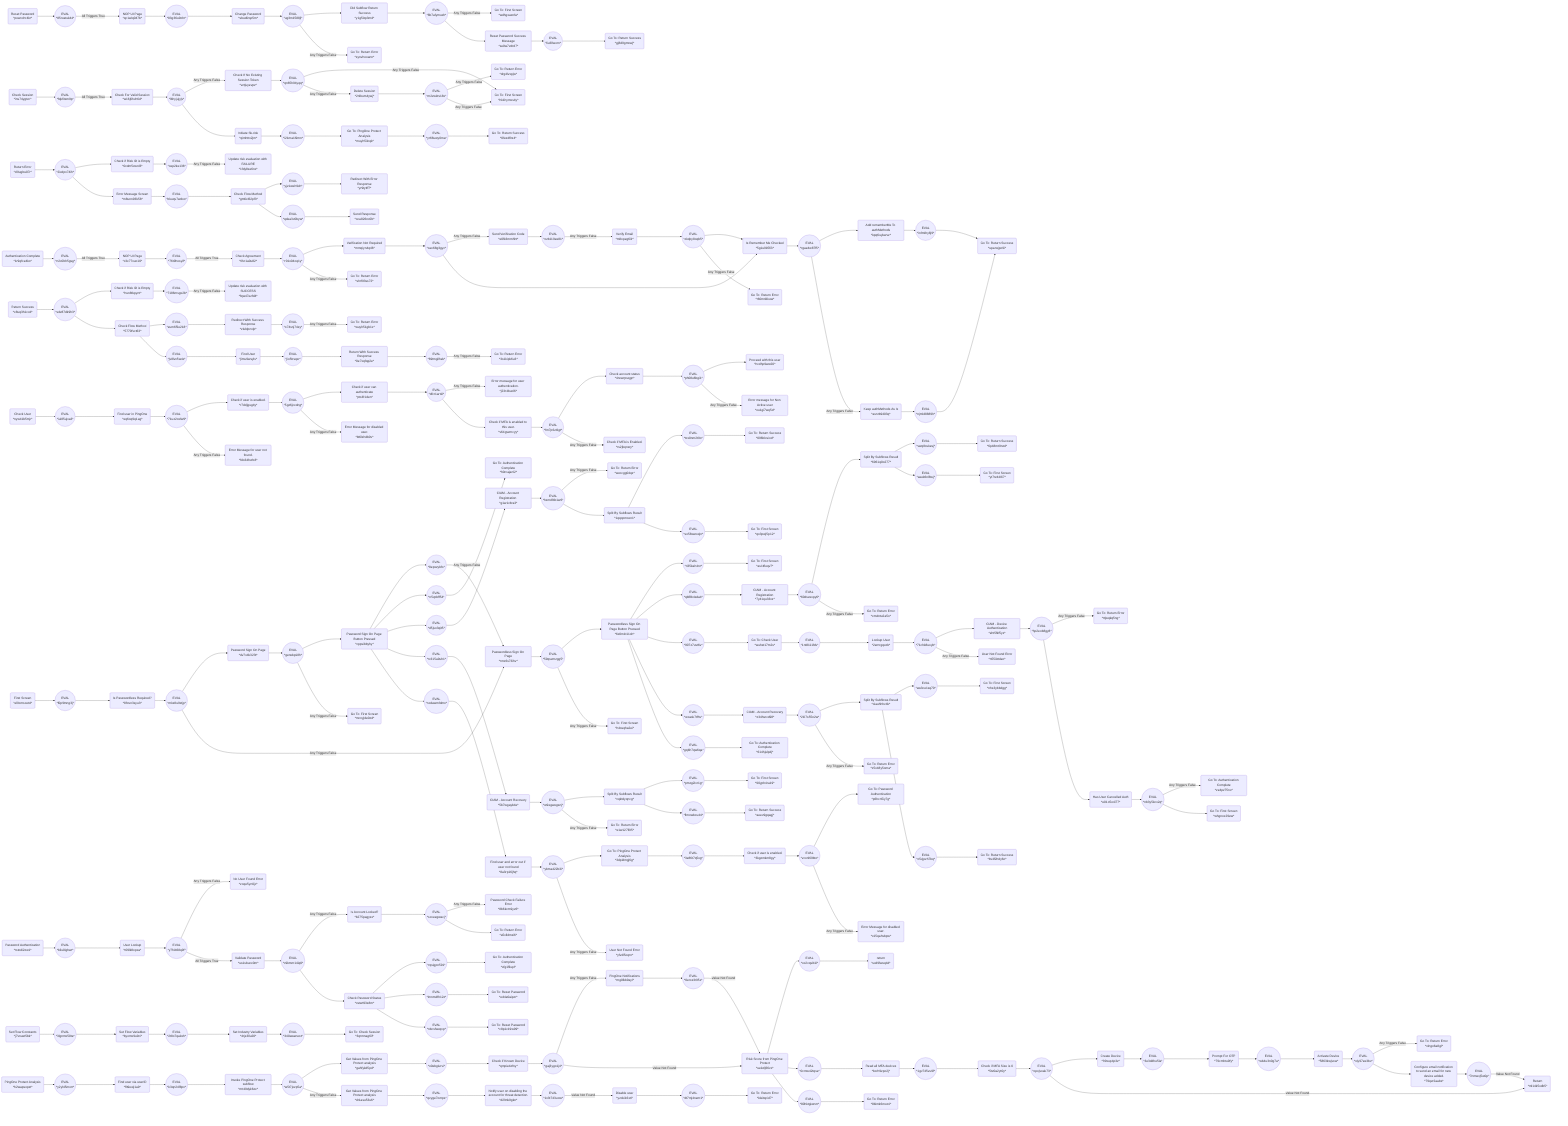 flowchart LR
    i21ma1l9mn(("EVAL<br>*i21ma1l9mn*")) --> muyh5iinqk("Go To: PingOne Protect Analysis<br>*muyh5iinqk*")
    mkz8u9xtjp(("EVAL<br>*mkz8u9xtjp*")) --> dv7x4k323t("Password Sign On Page<br>*dv7x4k323t*")
    0cmw42tqse(("EVAL<br>*0cmw42tqse*")) --> bcrh9zpo2j("Read all MFA devices<br>*bcrh9zpo2j*")
    hun8tkpynt("Check if Risk ID is Empty<br>*hun8tkpynt*") --> 7186msgx2b(("EVAL<br>*7186msgx2b*"))
    1gv745vu9f(("EVAL<br>*1gv745vu9f*")) --> 5tz0a2yt0y("Check if MFA Size is 0<br>*5tz0a2yt0y*")
    7186msgx2b(("EVAL<br>*7186msgx2b*")) -- Any Triggers False --> fqw47ezfd4("Update risk evaluation with SUCCESS<br>*fqw47ezfd4*")
    0cdm5xwnl3("Check if Risk ID is Empty<br>*0cdm5xwnl3*") --> oep2ke136(("EVAL<br>*oep2ke136*"))
    sdz87dk9h3(("EVAL<br>*sdz87dk9h3*")) --> hun8tkpynt("Check if Risk ID is Empty<br>*hun8tkpynt*")
    2ixdpv74ih(("EVAL<br>*2ixdpv74ih*")) --> 0cdm5xwnl3("Check if Risk ID is Empty<br>*0cdm5xwnl3*")
    ybma422b3i(("EVAL<br>*ybma422b3i*")) --> 3dpidmgj6g("Go To: PingOne Protect Analysis<br>*3dpidmgj6g*")
    8a3rp16jhq("Find user and error out if user not found<br>*8a3rp16jhq*") --> ybma422b3i(("EVAL<br>*ybma422b3i*"))
    eq6oq9q1ag("Find user in PingOne<br>*eq6oq9q1ag*") --> 71uz2oxfw9(("EVAL<br>*71uz2oxfw9*"))
    5gz6jcxdng(("EVAL<br>*5gz6jcxdng*")) --> ptslfr1den("Check if user can authenticate<br>*ptslfr1den*")
    rmx6s73ihv("Passwordless Sign On Page<br>*rmx6s73ihv*") --> 59qszmzgg5(("EVAL<br>*59qszmzgg5*"))
    71uz2oxfw9(("EVAL<br>*71uz2oxfw9*")) --> r7ddjgug4y("Check if user is enabled.<br>*r7ddjgug4y*")
    ph08u6bgi1(("EVAL<br>*ph08u6bgi1*")) --> hcdhp9ww20("Proceed with this user<br>*hcdhp9ww20*")
    dv7x4k323t("Password Sign On Page<br>*dv7x4k323t*") --> gersdqsi8h(("EVAL<br>*gersdqsi8h*"))
    ptslfr1den("Check if user can authenticate<br>*ptslfr1den*") --> dfcr1art1l(("EVAL<br>*dfcr1art1l*"))
    dfcr1art1l(("EVAL<br>*dfcr1art1l*")) -- Any Triggers False --> j23r4buol6("Error message for user authentication.<br>*j23r4buol6*")
    4rjs3llu20("Set Industry Variables<br>*4rjs3llu20*") --> 340awenest(("EVAL<br>*340awenest*"))
    sdz87dk9h3(("EVAL<br>*sdz87dk9h3*")) --> 5770fvct63("Check Flow Method<br>*5770fvct63*")
    2ixdpv74ih(("EVAL<br>*2ixdpv74ih*")) --> m8unn93k58("Error Message Screen<br>*m8unn93k58*")
    m8unn93k58("Error Message Screen<br>*m8unn93k58*") --> bkuqv7wdoo(("EVAL<br>*bkuqv7wdoo*"))
    gm6xl62pf3("Check Flow Method<br>*gm6xl62pf3*") --> yjz1weh9xh(("EVAL<br>*yjz1weh9xh*"))
    cl9ugbu07r("Return Error<br>*cl9ugbu07r*") --> 2ixdpv74ih(("EVAL<br>*2ixdpv74ih*"))
    jv8lvv5w4x(("EVAL<br>*jv8lvv5w4x*")) --> jimu9wsyls("Find User<br>*jimu9wsyls*")
    5770fvct63("Check Flow Method<br>*5770fvct63*") --> eum65le218(("EVAL<br>*eum65le218*"))
    asnrb9403q("Keep authMethods As Is<br>*asnrb9403q*") --> njmld8889h(("EVAL<br>*njmld8889h*"))
    qdea3v0byw(("EVAL<br>*qdea3v0byw*")) --> oca826nc0b("Send Response<br>*oca826nc0b*")
    yjz1weh9xh(("EVAL<br>*yjz1weh9xh*")) --> yr9tytff7("Redirect With Error Response<br>*yr9tytff7*")
    j7vnuet5bk("Set Flow Constants<br>*j7vnuet5bk*") --> 3lgnmx50te(("EVAL<br>*3lgnmx50te*"))
    bkuqv7wdoo(("EVAL<br>*bkuqv7wdoo*")) --> gm6xl62pf3("Check Flow Method<br>*gm6xl62pf3*")
    cppsibbyhy("Password Sign On Page Button Pressed<br>*cppsibbyhy*") --> 8epxzybfo(("EVAL<br>*8epxzybfo*"))
    jimu9wsyls("Find User<br>*jimu9wsyls*") --> jio5trsqxr(("EVAL<br>*jio5trsqxr*"))
    eum65le218(("EVAL<br>*eum65le218*")) --> zlublpnvlp("Redirect With Success Response<br>*zlublpnvlp*")
    5770fvct63("Check Flow Method<br>*5770fvct63*") --> jv8lvv5w4x(("EVAL<br>*jv8lvv5w4x*"))
    jio5trsqxr(("EVAL<br>*jio5trsqxr*")) --> 0e7xqfqq2e("Return With Success Response<br>*0e7xqfqq2e*")
    wcask7tfhv(("EVAL<br>*wcask7tfhv*")) --> z34hsrcd98("CIAM - Account Recovery <br>*z34hsrcd98*")
    m2zwktv18x(("EVAL<br>*m2zwktv18x*")) -- Any Triggers False --> drg4lvxpjw("Go To: Return Error<br>*drg4lvxpjw*")
    ins74ygtvc("Check Session<br>*ins74ygtvc*") --> fqkfitsm9p(("EVAL<br>*fqkfitsm9p*"))
    fqkfitsm9p(("EVAL<br>*fqkfitsm9p*")) -- All Triggers True --> w16j6hvh6d("Check For Valid Session<br>*w16j6hvh6d*")
    zkdpy8oqb5(("EVAL<br>*zkdpy8oqb5*")) --> 5g1u9k5fi3("Is Remember Me Checked<br>*5g1u9k5fi3*")
    cppsibbyhy("Password Sign On Page Button Pressed<br>*cppsibbyhy*") --> n5vpbff54(("EVAL<br>*n5vpbff54*"))
    hp2eob8gy8(("EVAL<br>*hp2eob8gy8*")) -- Any Triggers False --> rtjwqkq5ng("Go To: Return Error<br>*rtjwqkq5ng*")
    aeek6nl8wj(("EVAL<br>*aeek6nl8wj*")) --> yt7rz448i7("Go To: First Screen<br>*yt7rz448i7*")
    85rxatuk44(("EVAL<br>*85rxatuk44*")) -- All Triggers True --> qc1wiq047b("NOP UI Page<br>*qc1wiq047b*")
    g1w1cltra3("CIAM - Account Registration <br>*g1w1cltra3*") --> hzmdf4b1w6(("EVAL<br>*hzmdf4b1w6*"))
    60dszexpy6(("EVAL<br>*60dszexpy6*")) --> 6961q0o277("Split By Subflows Result<br>*6961q0o277*")
    qc1wiq047b("NOP UI Page<br>*qc1wiq047b*") --> 83g36u9ohr(("EVAL<br>*83g36u9ohr*"))
    83g36u9ohr(("EVAL<br>*83g36u9ohr*")) --> sbudfzsp5m("Change Password<br>*sbudfzsp5m*")
    sbudfzsp5m("Change Password<br>*sbudfzsp5m*") --> ug3m1588jl(("EVAL<br>*ug3m1588jl*"))
    ug3m1588jl(("EVAL<br>*ug3m1588jl*")) --> y1g5lzp3md("Did Subflow Return Success<br>*y1g5lzp3md*")
    8b7afymuxh(("EVAL<br>*8b7afymuxh*")) -- Any Triggers False --> wdhgxaxnfa("Go To: First Screen<br>*wdhgxaxnfa*")
    ug3m1588jl(("EVAL<br>*ug3m1588jl*")) -- Any Triggers False --> synvhooann("Go To: Return Error<br>*synvhooann*")
    8b7afymuxh(("EVAL<br>*8b7afymuxh*")) --> se0w7zdrd7("Reset Password Success Message<br>*se0w7zdrd7*")
    y1g5lzp3md("Did Subflow Return Success<br>*y1g5lzp3md*") --> 8b7afymuxh(("EVAL<br>*8b7afymuxh*"))
    cao68g3gyc(("EVAL<br>*cao68g3gyc*")) -- Any Triggers False --> e0fk3mmhht("Send Verification Code<br>*e0fk3mmhht*")
    zkdpy8oqb5(("EVAL<br>*zkdpy8oqb5*")) -- Any Triggers False --> r60mrklkuw("Go To: Return Error<br>*r60mrklkuw*")
    n2c0bh5gsg(("EVAL<br>*n2c0bh5gsg*")) -- All Triggers True --> c3x77vuo10("NOP UI Page<br>*c3x77vuo10*")
    ozb119ee81(("EVAL<br>*ozb119ee81*")) -- Any Triggers False --> m8opeg6ilr("Verify Email<br>*m8opeg6ilr*")
    hp2eob8gy8(("EVAL<br>*hp2eob8gy8*")) --> e01o5o4i77("Has User Cancelled Auth<br>*e01o5o4i77*")
    c3x77vuo10("NOP UI Page<br>*c3x77vuo10*") --> 76t9hosyif(("EVAL<br>*76t9hosyif*"))
    pmzg2ixr1g(("EVAL<br>*pmzg2ixr1g*")) --> 90yph4ra19("Go To: First Screen<br>*90yph4ra19*")
    flmowbcu44(("EVAL<br>*flmowbcu44*")) --> aeev9gqagj("Go To: Return Success<br>*aeev9gqagj*")
    w9egwegsnj(("EVAL<br>*w9egwegsnj*")) --> cqktdyqncg("Split By Subflows Result<br>*cqktdyqncg*")
    gqbh7qw6qa(("EVAL<br>*gqbh7qw6qa*")) --> 614hjulpdj("Go To: Authentication Complete<br>*614hjulpdj*")
    nb3y5kcx2q(("EVAL<br>*nb3y5kcx2q*")) -- Any Triggers False --> ze4pz75nx("Go To: Authentication Complete<br>*ze4pz75nx*")
    b275pagysx("Is Account Locked?<br>*b275pagysx*") --> scxeegwacj(("EVAL<br>*scxeegwacj*"))
    c9kmm14iq0(("EVAL<br>*c9kmm14iq0*")) -- Any Triggers False --> b275pagysx("Is Account Locked?<br>*b275pagysx*")
    yr66uwy0ma(("EVAL<br>*yr66uwy0ma*")) --> 0fezdflrz4("Go To: Return Success<br>*0fezdflrz4*")
    76t9hosyif(("EVAL<br>*76t9hosyif*")) -- All Triggers True --> frkr1a0u82("Check Agreement<br>*frkr1a0u82*")
    scxeegwacj(("EVAL<br>*scxeegwacj*")) -- Any Triggers False --> 8b6kcm9yz6("Password Check Failure Error<br>*8b6kcm9yz6*")
    hzmdf4b1w6(("EVAL<br>*hzmdf4b1w6*")) -- Any Triggers False --> wxocgg04qz("Go To: Return Error<br>*wxocgg04qz*")
    1qqopmsxn1("Split By Subflows Result<br>*1qqopmsxn1*") --> tcx0nm2t9o(("EVAL<br>*tcx0nm2t9o*"))
    1qqopmsxn1("Split By Subflows Result<br>*1qqopmsxn1*") --> so58xwowjn(("EVAL<br>*so58xwowjn*"))
    tcx0nm2t9o(("EVAL<br>*tcx0nm2t9o*")) --> 096blcsiod("Go To: Return Success<br>*096blcsiod*")
    so58xwowjn(("EVAL<br>*so58xwowjn*")) --> qo3pwj5p12("Go To: First Screen<br>*qo3pwj5p12*")
    qbf8b4sda4(("EVAL<br>*qbf8b4sda4*")) --> 7y41qu33vz("CIAM - Account Registration<br>*7y41qu33vz*")
    hzmdf4b1w6(("EVAL<br>*hzmdf4b1w6*")) --> 1qqopmsxn1("Split By Subflows Result<br>*1qqopmsxn1*")
    n5vpbff54(("EVAL<br>*n5vpbff54*")) --> h0rcajanl2("Go To: Authentication Complete<br>*h0rcajanl2*")
    lbhyjujyjv(("EVAL<br>*lbhyjujyjv*")) -- Any Triggers False --> vztjuyevpz("Check If No Existing Session Token<br>*vztjuyevpz*")
    d5jso3qit5(("EVAL<br>*d5jso3qit5*")) --> g1w1cltra3("CIAM - Account Registration <br>*g1w1cltra3*")
    cppsibbyhy("Password Sign On Page Button Pressed<br>*cppsibbyhy*") --> d5jso3qit5(("EVAL<br>*d5jso3qit5*"))
    2nlbum4ywj("Delete Session<br>*2nlbum4ywj*") --> m2zwktv18x(("EVAL<br>*m2zwktv18x*"))
    m2zwktv18x(("EVAL<br>*m2zwktv18x*")) -- Any Triggers False --> hk1hymxs4y("Go To: First Screen<br>*hk1hymxs4y*")
    qn65h94yqq(("EVAL<br>*qn65h94yqq*")) -- Any Triggers False --> hk1hymxs4y("Go To: First Screen<br>*hk1hymxs4y*")
    vztjuyevpz("Check If No Existing Session Token<br>*vztjuyevpz*") --> qn65h94yqq(("EVAL<br>*qn65h94yqq*"))
    qn65h94yqq(("EVAL<br>*qn65h94yqq*")) -- Any Triggers False --> 2nlbum4ywj("Delete Session<br>*2nlbum4ywj*")
    zlublpnvlp("Redirect With Success Response<br>*zlublpnvlp*") --> o74snj74sy(("EVAL<br>*o74snj74sy*"))
    3lgnmx50te(("EVAL<br>*3lgnmx50te*")) --> byomx9u9ci("Set Flow Variables<br>*byomx9u9ci*")
    oiauhhhv4k("Split By Subflows Result<br>*oiauhhhv4k*") --> aw3ce1sq70(("EVAL<br>*aw3ce1sq70*"))
    21l7s55n2w(("EVAL<br>*21l7s55n2w*")) --> oiauhhhv4k("Split By Subflows Result<br>*oiauhhhv4k*")
    aw3ce1sq70(("EVAL<br>*aw3ce1sq70*")) --> nhs3ybbdgg("Go To: First Screen<br>*nhs3ybbdgg*")
    60dszexpy6(("EVAL<br>*60dszexpy6*")) -- Any Triggers False --> xmdntu2a5o("Go To: Return Error<br>*xmdntu2a5o*")
    3dpidmgj6g("Go To: PingOne Protect Analysis<br>*3dpidmgj6g*") --> 3e86t7q5xg(("EVAL<br>*3e86t7q5xg*"))
    ri35kah4nr(("EVAL<br>*ri35kah4nr*")) --> as1tfleqv7("Go To: First Screen<br>*as1tfleqv7*")
    6961q0o277("Split By Subflows Result<br>*6961q0o277*") --> vwq8svkesj(("EVAL<br>*vwq8svkesj*"))
    6x0m1t11oh("Passwordless Sign On Page Button Pressed<br>*6x0m1t11oh*") --> ri35kah4nr(("EVAL<br>*ri35kah4nr*"))
    mkz8u9xtjp(("EVAL<br>*mkz8u9xtjp*")) -- Any Triggers False --> rmx6s73ihv("Passwordless Sign On Page<br>*rmx6s73ihv*")
    rc315a9uh1(("EVAL<br>*rc315a9uh1*")) --> 5b7wgayb4e("CIAM - Account Recovery <br>*5b7wgayb4e*")
    oiauhhhv4k("Split By Subflows Result<br>*oiauhhhv4k*") --> o5vjpzh7bq(("EVAL<br>*o5vjpzh7bq*"))
    o5vjpzh7bq(("EVAL<br>*o5vjpzh7bq*")) --> bv4f2hdy6o("Go To: Return Success<br>*bv4f2hdy6o*")
    1nt8111fdv(("EVAL<br>*1nt8111fdv*")) --> 2ernrgqxzb("Lookup User<br>*2ernrgqxzb*")
    6x0m1t11oh("Passwordless Sign On Page Button Pressed<br>*6x0m1t11oh*") --> qbf8b4sda4(("EVAL<br>*qbf8b4sda4*"))
    se0w7zdrd7("Reset Password Success Message<br>*se0w7zdrd7*") --> liu3llworn(("EVAL<br>*liu3llworn*"))
    59qszmzgg5(("EVAL<br>*59qszmzgg5*")) --> 6x0m1t11oh("Passwordless Sign On Page Button Pressed<br>*6x0m1t11oh*")
    oiy97ee3bv(("EVAL<br>*oiy97ee3bv*")) -- Any Triggers False --> vlngo6a8gl("Go To: Return Error<br>*vlngo6a8gl*")
    powvchr4kr("Reset Password<br>*powvchr4kr*") --> 85rxatuk44(("EVAL<br>*85rxatuk44*"))
    r01x04oq1y(("EVAL<br>*r01x04oq1y*")) --> mmqiyn4q46("Verification Not Required<br>*mmqiyn4q46*")
    liu3llworn(("EVAL<br>*liu3llworn*")) --> gj8d9gmnwj("Go To: Return Success<br>*gj8d9gmnwj*")
    e0fk3mmhht("Send Verification Code<br>*e0fk3mmhht*") --> ozb119ee81(("EVAL<br>*ozb119ee81*"))
    mmqiyn4q46("Verification Not Required<br>*mmqiyn4q46*") --> cao68g3gyc(("EVAL<br>*cao68g3gyc*"))
    6x0m1t11oh("Passwordless Sign On Page Button Pressed<br>*6x0m1t11oh*") --> 907z7uvt6v(("EVAL<br>*907z7uvt6v*"))
    5gz6jcxdng(("EVAL<br>*5gz6jcxdng*")) -- Any Triggers False --> bt6lzhdb0v("Error Message for disabled user.<br>*bt6lzhdb0v*")
    w9egwegsnj(("EVAL<br>*w9egwegsnj*")) -- Any Triggers False --> e1w127ll95("Go To: Return Error<br>*e1w127ll95*")
    njmld8889h(("EVAL<br>*njmld8889h*")) --> upanxjpo9i("Go To: Return Success<br>*upanxjpo9i*")
    infm8ry8j9(("EVAL<br>*infm8ry8j9*")) --> upanxjpo9i("Go To: Return Success<br>*upanxjpo9i*")
    kpq6uykwvz("Add rememberMe To authMethods<br>*kpq6uykwvz*") --> infm8ry8j9(("EVAL<br>*infm8ry8j9*"))
    5g1u9k5fi3("Is Remember Me Checked<br>*5g1u9k5fi3*") --> rgae4w87f5(("EVAL<br>*rgae4w87f5*"))
    ph08u6bgi1(("EVAL<br>*ph08u6bgi1*")) -- Any Triggers False --> ou1gi7wq5d("Error message for Non Active user<br>*ou1gi7wq5d*")
    7y41qu33vz("CIAM - Account Registration<br>*7y41qu33vz*") --> 60dszexpy6(("EVAL<br>*60dszexpy6*"))
    cqktdyqncg("Split By Subflows Result<br>*cqktdyqncg*") --> pmzg2ixr1g(("EVAL<br>*pmzg2ixr1g*"))
    4ncwrpsqgn("Check account status<br>*4ncwrpsqgn*") --> ph08u6bgi1(("EVAL<br>*ph08u6bgi1*"))
    21l7s55n2w(("EVAL<br>*21l7s55n2w*")) -- Any Triggers False --> x5v48y5oma("Go To: Return Error<br>*x5v48y5oma*")
    cao68g3gyc(("EVAL<br>*cao68g3gyc*")) --> 5g1u9k5fi3("Is Remember Me Checked<br>*5g1u9k5fi3*")
    rstodi2zw1("Password Authentication<br>*rstodi2zw1*") --> bilu0ighwr(("EVAL<br>*bilu0ighwr*"))
    rqsigpn591(("EVAL<br>*rqsigpn591*")) --> xfg1fliupl("Go To: Authentication Complete<br>*xfg1fliupl*")
    fm7p6z4lgt(("EVAL<br>*fm7p6z4lgt*")) --> 4ncwrpsqgn("Check account status<br>*4ncwrpsqgn*")
    eht5fkf5yz("CIAM - Device Authentication<br>*eht5fkf5yz*") --> hp2eob8gy8(("EVAL<br>*hp2eob8gy8*"))
    o74snj74sy(("EVAL<br>*o74snj74sy*")) -- Any Triggers False --> wuyh51gb1x("Go To: Return Error<br>*wuyh51gb1x*")
    c9kmm14iq0(("EVAL<br>*c9kmm14iq0*")) --> cstwt93s8m("Check Password Status<br>*cstwt93s8m*")
    y7f4468q9f(("EVAL<br>*y7f4468q9f*")) -- Any Triggers False --> zoqe5yn0jc("No User Found Error<br>*zoqe5yn0jc*")
    6x0m1t11oh("Passwordless Sign On Page Button Pressed<br>*6x0m1t11oh*") --> wcask7tfhv(("EVAL<br>*wcask7tfhv*"))
    bcrh9zpo2j("Read all MFA devices<br>*bcrh9zpo2j*") --> 1gv745vu9f(("EVAL<br>*1gv745vu9f*"))
    8epxzybfo(("EVAL<br>*8epxzybfo*")) -- Any Triggers False --> rmx6s73ihv("Passwordless Sign On Page<br>*rmx6s73ihv*")
    6x0m1t11oh("Passwordless Sign On Page Button Pressed<br>*6x0m1t11oh*") --> gqbh7qw6qa(("EVAL<br>*gqbh7qw6qa*"))
    w16j6hvh6d("Check For Valid Session<br>*w16j6hvh6d*") --> lbhyjujyjv(("EVAL<br>*lbhyjujyjv*"))
    cppsibbyhy("Password Sign On Page Button Pressed<br>*cppsibbyhy*") --> rc315a9uh1(("EVAL<br>*rc315a9uh1*"))
    m8opeg6ilr("Verify Email<br>*m8opeg6ilr*") --> zkdpy8oqb5(("EVAL<br>*zkdpy8oqb5*"))
    r01x04oq1y(("EVAL<br>*r01x04oq1y*")) -- Any Triggers False --> shrf93ss72("Go To: Return Error<br>*shrf93ss72*")
    imnmdfh12z(("EVAL<br>*imnmdfh12z*")) --> ed4e0aipzr("Go To: Reset Password<br>*ed4e0aipzr*")
    vwq8svkesj(("EVAL<br>*vwq8svkesj*")) --> 6p48mt9nzd("Go To: Return Success<br>*6p48mt9nzd*")
    gersdqsi8h(("EVAL<br>*gersdqsi8h*")) --> cppsibbyhy("Password Sign On Page Button Pressed<br>*cppsibbyhy*")
    8fovn3syu3("Is Passwordless Required?<br>*8fovn3syu3*") --> mkz8u9xtjp(("EVAL<br>*mkz8u9xtjp*"))
    cstwt93s8m("Check Password Status<br>*cstwt93s8m*") --> rqsigpn591(("EVAL<br>*rqsigpn591*"))
    6961q0o277("Split By Subflows Result<br>*6961q0o277*") --> aeek6nl8wj(("EVAL<br>*aeek6nl8wj*"))
    f0p9tnng3j(("EVAL<br>*f0p9tnng3j*")) --> 8fovn3syu3("Is Passwordless Required?<br>*8fovn3syu3*")
    us1sbucx0m("Validate Password<br>*us1sbucx0m*") --> c9kmm14iq0(("EVAL<br>*c9kmm14iq0*"))
    scxeegwacj(("EVAL<br>*scxeegwacj*")) --> a5vlldmzi6("Go To: Return Error<br>*a5vlldmzi6*")
    nbcsfwxqvp(("EVAL<br>*nbcsfwxqvp*")) --> c8p1c19w99("Go To: Reset Password<br>*c8p1c19w99*")
    cstwt93s8m("Check Password Status<br>*cstwt93s8m*") --> imnmdfh12z(("EVAL<br>*imnmdfh12z*"))
    y7f4468q9f(("EVAL<br>*y7f4468q9f*")) -- All Triggers True --> us1sbucx0m("Validate Password<br>*us1sbucx0m*")
    bilu0ighwr(("EVAL<br>*bilu0ighwr*")) --> t09lk8opxa("User Lookup<br>*t09lk8opxa*")
    71uz2oxfw9(("EVAL<br>*71uz2oxfw9*")) -- Any Triggers False --> fdo3dhvrb8("Error Message for user not found.<br>*fdo3dhvrb8*")
    nb3y5kcx2q(("EVAL<br>*nb3y5kcx2q*")) --> whgnox29ew("Go To: First Screen<br>*whgnox29ew*")
    frkr1a0u82("Check Agreement<br>*frkr1a0u82*") --> r01x04oq1y(("EVAL<br>*r01x04oq1y*"))
    rgae4w87f5(("EVAL<br>*rgae4w87f5*")) --> kpq6uykwvz("Add rememberMe To authMethods<br>*kpq6uykwvz*")
    t09lk8opxa("User Lookup<br>*t09lk8opxa*") --> y7f4468q9f(("EVAL<br>*y7f4468q9f*"))
    cqktdyqncg("Split By Subflows Result<br>*cqktdyqncg*") --> flmowbcu44(("EVAL<br>*flmowbcu44*"))
    rgae4w87f5(("EVAL<br>*rgae4w87f5*")) -- Any Triggers False --> asnrb9403q("Keep authMethods As Is<br>*asnrb9403q*")
    gm6xl62pf3("Check Flow Method<br>*gm6xl62pf3*") --> qdea3v0byw(("EVAL<br>*qdea3v0byw*"))
    e01o5o4i77("Has User Cancelled Auth<br>*e01o5o4i77*") --> nb3y5kcx2q(("EVAL<br>*nb3y5kcx2q*"))
    el9cmscetd("First Screen<br>*el9cmscetd*") --> f0p9tnng3j(("EVAL<br>*f0p9tnng3j*"))
    z34hsrcd98("CIAM - Account Recovery <br>*z34hsrcd98*") --> 21l7s55n2w(("EVAL<br>*21l7s55n2w*"))
    cppsibbyhy("Password Sign On Page Button Pressed<br>*cppsibbyhy*") --> ncdawmfdmo(("EVAL<br>*ncdawmfdmo*"))
    5b7wgayb4e("CIAM - Account Recovery <br>*5b7wgayb4e*") --> w9egwegsnj(("EVAL<br>*w9egwegsnj*"))
    cstwt93s8m("Check Password Status<br>*cstwt93s8m*") --> nbcsfwxqvp(("EVAL<br>*nbcsfwxqvp*"))
    59qszmzgg5(("EVAL<br>*59qszmzgg5*")) -- Any Triggers False --> h4ssqha2ei("Go To: First Screen<br>*h4ssqha2ei*")
    1r9qfce4ko("Authentication Complete<br>*1r9qfce4ko*") --> n2c0bh5gsg(("EVAL<br>*n2c0bh5gsg*"))
    x8uq3h1ccd("Return Success<br>*x8uq3h1ccd*") --> sdz87dk9h3(("EVAL<br>*sdz87dk9h3*"))
    byomx9u9ci("Set Flow Variables<br>*byomx9u9ci*") --> 2t8o7qakxh(("EVAL<br>*2t8o7qakxh*"))
    2t8o7qakxh(("EVAL<br>*2t8o7qakxh*")) --> 4rjs3llu20("Set Industry Variables<br>*4rjs3llu20*")
    907z7uvt6v(("EVAL<br>*907z7uvt6v*")) --> wuhst17m2s("Go To: Check User<br>*wuhst17m2s*")
    71chk8uoyb(("EVAL<br>*71chk8uoyb*")) --> eht5fkf5yz("CIAM - Device Authentication<br>*eht5fkf5yz*")
    r7ddjgug4y("Check if user is enabled.<br>*r7ddjgug4y*") --> 5gz6jcxdng(("EVAL<br>*5gz6jcxdng*"))
    wuhst17m2s("Go To: Check User<br>*wuhst17m2s*") --> 1nt8111fdv(("EVAL<br>*1nt8111fdv*"))
    nyw41b5mjr("Check User<br>*nyw41b5mjr*") --> iui85ujva3(("EVAL<br>*iui85ujva3*"))
    iui85ujva3(("EVAL<br>*iui85ujva3*")) --> eq6oq9q1ag("Find user in PingOne<br>*eq6oq9q1ag*")
    2ernrgqxzb("Lookup User<br>*2ernrgqxzb*") --> 71chk8uoyb(("EVAL<br>*71chk8uoyb*"))
    gersdqsi8h(("EVAL<br>*gersdqsi8h*")) -- Any Triggers False --> mcnyjde0zd("Go To: First Screen<br>*mcnyjde0zd*")
    dfcr1art1l(("EVAL<br>*dfcr1art1l*")) --> v64gvzmcyy("Check if MFA is enabled to this user.<br>*v64gvzmcyy*")
    v64gvzmcyy("Check if MFA is enabled to this user.<br>*v64gvzmcyy*") --> fm7p6z4lgt(("EVAL<br>*fm7p6z4lgt*"))
    fm7p6z4lgt(("EVAL<br>*fm7p6z4lgt*")) -- Any Triggers False --> rs2jbqnsry("Check if MFA is Enabled.<br>*rs2jbqnsry*")
    ncdawmfdmo(("EVAL<br>*ncdawmfdmo*")) --> 8a3rp16jhq("Find user and error out if user not found<br>*8a3rp16jhq*")
    3e86t7q5xg(("EVAL<br>*3e86t7q5xg*")) --> 3kgzmkm8gy("Check if  user is enabled.<br>*3kgzmkm8gy*")
    3kgzmkm8gy("Check if  user is enabled.<br>*3kgzmkm8gy*") --> vconl69bto(("EVAL<br>*vconl69bto*"))
    vconl69bto(("EVAL<br>*vconl69bto*")) --> p6hcn5iy7g("Go To: Password Authentication<br>*p6hcn5iy7g*")
    vconl69bto(("EVAL<br>*vconl69bto*")) -- Any Triggers False --> x15qahvbpw("Error Message for disabled user.<br>*x15qahvbpw*")
    opojvoak73(("EVAL<br>*opojvoak73*")) --> fr9xup4p3z("Create Device<br>*fr9xup4p3z*")
    3e3ddhe5la(("EVAL<br>*3e3ddhe5la*")) --> 79cmhtu9fy("Prompt For OTP<br>*79cmhtu9fy*")
    oiy97ee3bv(("EVAL<br>*oiy97ee3bv*")) --> 79qzr2aabs("Configure email notification to send an email for new device added.<br>*79qzr2aabs*")
    5863kwjvsw("Activate Device<br>*5863kwjvsw*") --> oiy97ee3bv(("EVAL<br>*oiy97ee3bv*"))
    fr9xup4p3z("Create Device<br>*fr9xup4p3z*") --> 3e3ddhe5la(("EVAL<br>*3e3ddhe5la*"))
    wb4u3n0g7a(("EVAL<br>*wb4u3n0g7a*")) --> 5863kwjvsw("Activate Device<br>*5863kwjvsw*")
    79cmhtu9fy("Prompt For OTP<br>*79cmhtu9fy*") --> wb4u3n0g7a(("EVAL<br>*wb4u3n0g7a*"))
    d2ltnk9gkn("Notify user on disabling the account for threat detection.<br>*d2ltnk9gkn*") --> 1v3t743uow(("EVAL<br>*1v3t743uow*"))
    qmpie4zfny("Check if Known Device<br>*qmpie4zfny*") --> gaj3ygo1j4(("EVAL<br>*gaj3ygo1j4*"))
    dt7mj4nem1(("EVAL<br>*dt7mj4nem1*")) --> kleitqcid7("Go To: Return Error<br>*kleitqcid7*")
    1v3t743uow(("EVAL<br>*1v3t743uow*")) -- Value Not Found --> yzoki16xti("Disable user<br>*yzoki16xti*")
    oep2ke136(("EVAL<br>*oep2ke136*")) -- Any Triggers False --> 1fdy8se6nx("Update risk evaluation with FAILURE<br>*1fdy8se6nx*")
    qvyge7omps(("EVAL<br>*qvyge7omps*")) --> d2ltnk9gkn("Notify user on disabling the account for threat detection.<br>*d2ltnk9gkn*")
    0eroz3r95x(("EVAL<br>*0eroz3r95x*")) -- Value Not Found --> uekzlj66vx("Risk Score from PingOne Protect<br>*uekzlj66vx*")
    dr1asu53u6("Get Values from PingOne Protect analysis<br>*dr1asu53u6*") --> qvyge7omps(("EVAL<br>*qvyge7omps*"))
    mg0lkb9ayl("PingOne Notifications<br>*mg0lkb9ayl*") --> 0eroz3r95x(("EVAL<br>*0eroz3r95x*"))
    y2yl45morr(("EVAL<br>*y2yl45morr*")) --> flt9ewj1a9("Find user via userID<br>*flt9ewj1a9*")
    opojvoak73(("EVAL<br>*opojvoak73*")) -- Value Not Found --> ml14k5xdb5("Return<br>*ml14k5xdb5*")
    o0ebgiurvi(("EVAL<br>*o0ebgiurvi*")) --> qmpie4zfny("Check if Known Device<br>*qmpie4zfny*")
    h2wapsopzt("PingOne Protect Analysis<br>*h2wapsopzt*") --> y2yl45morr(("EVAL<br>*y2yl45morr*"))
    flt9ewj1a9("Find user via userID<br>*flt9ewj1a9*") --> k3qn24f8pv(("EVAL<br>*k3qn24f8pv*"))
    gaj3ygo1j4(("EVAL<br>*gaj3ygo1j4*")) -- Any Triggers False --> mg0lkb9ayl("PingOne Notifications<br>*mg0lkb9ayl*")
    79qzr2aabs("Configure email notification to send an email for new device added.<br>*79qzr2aabs*") --> 7nmwxj5w0p(("EVAL<br>*7nmwxj5w0p*"))
    5tz0a2yt0y("Check if MFA Size is 0<br>*5tz0a2yt0y*") --> opojvoak73(("EVAL<br>*opojvoak73*"))
    80hktgiwnm(("EVAL<br>*80hktgiwnm*")) --> 8bimk6mxz4("Go To: Return Error<br>*8bimk6mxz4*")
    7nmwxj5w0p(("EVAL<br>*7nmwxj5w0p*")) -- Value Not Found --> ml14k5xdb5("Return<br>*ml14k5xdb5*")
    k3qn24f8pv(("EVAL<br>*k3qn24f8pv*")) --> mt49dyk6zx("Invoke PingOne Protect subflow<br>*mt49dyk6zx*")
    mt49dyk6zx("Invoke PingOne Protect subflow<br>*mt49dyk6zx*") --> w5t7jozp5a(("EVAL<br>*w5t7jozp5a*"))
    w5t7jozp5a(("EVAL<br>*w5t7jozp5a*")) --> gahfykd5pd("Get Values from PingOne Protect analysis<br>*gahfykd5pd*")
    w5t7jozp5a(("EVAL<br>*w5t7jozp5a*")) -- Any Triggers False --> dr1asu53u6("Get Values from PingOne Protect analysis<br>*dr1asu53u6*")
    gahfykd5pd("Get Values from PingOne Protect analysis<br>*gahfykd5pd*") --> o0ebgiurvi(("EVAL<br>*o0ebgiurvi*"))
    gaj3ygo1j4(("EVAL<br>*gaj3ygo1j4*")) -- Value Not Found --> uekzlj66vx("Risk Score from PingOne Protect<br>*uekzlj66vx*")
    uekzlj66vx("Risk Score from PingOne Protect<br>*uekzlj66vx*") --> oc2cqsl41l(("EVAL<br>*oc2cqsl41l*"))
    oc2cqsl41l(("EVAL<br>*oc2cqsl41l*")) --> uwl9fwuq4d("return<br>*uwl9fwuq4d*")
    uekzlj66vx("Risk Score from PingOne Protect<br>*uekzlj66vx*") --> 0cmw42tqse(("EVAL<br>*0cmw42tqse*"))
    yzoki16xti("Disable user<br>*yzoki16xti*") --> dt7mj4nem1(("EVAL<br>*dt7mj4nem1*"))
    uekzlj66vx("Risk Score from PingOne Protect<br>*uekzlj66vx*") --> 80hktgiwnm(("EVAL<br>*80hktgiwnm*"))
    340awenest(("EVAL<br>*340awenest*")) --> 3qrmnag6il("Go To: Check Session<br>*3qrmnag6il*")
    muyh5iinqk("Go To: PingOne Protect Analysis<br>*muyh5iinqk*") --> yr66uwy0ma(("EVAL<br>*yr66uwy0ma*"))
    lbhyjujyjv(("EVAL<br>*lbhyjujyjv*")) --> qimhttv2jm("Initiate Sk-risk<br>*qimhttv2jm*")
    qimhttv2jm("Initiate Sk-risk<br>*qimhttv2jm*") --> i21ma1l9mn(("EVAL<br>*i21ma1l9mn*"))
    ybma422b3i(("EVAL<br>*ybma422b3i*")) -- Any Triggers False --> yfv4l5oqrn("User Not Found Error<br>*yfv4l5oqrn*")
    71chk8uoyb(("EVAL<br>*71chk8uoyb*")) -- Any Triggers False --> n55ilztdeo("User Not Found Error<br>*n55ilztdeo*")
    0e7xqfqq2e("Return With Success Response<br>*0e7xqfqq2e*") --> 69tmgilhek(("EVAL<br>*69tmgilhek*"))
    69tmgilhek(("EVAL<br>*69tmgilhek*")) -- Any Triggers False --> 3s1kipk6u3("Go To: Return Error<br>*3s1kipk6u3*")